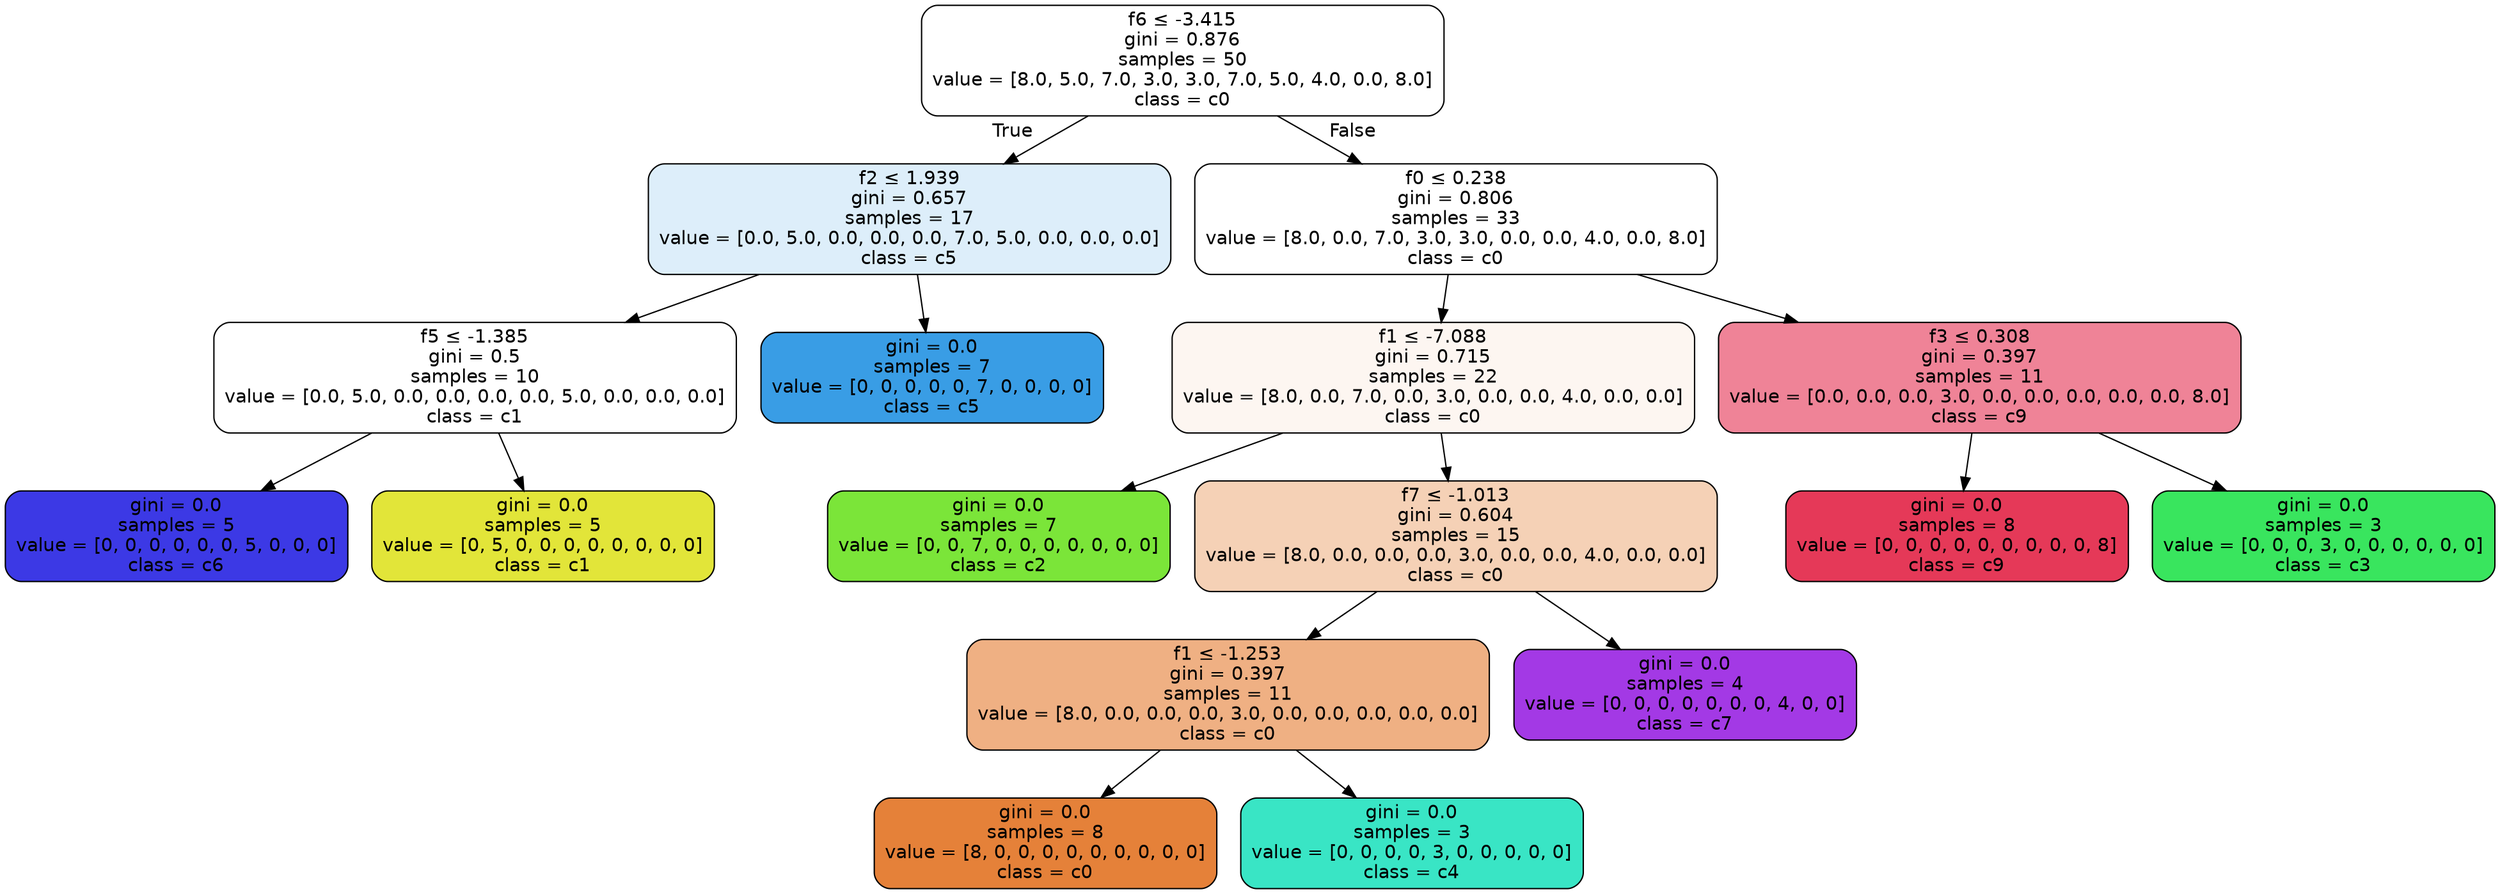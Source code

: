 digraph Tree {
node [shape=box, style="filled, rounded", color="black", fontname=helvetica] ;
edge [fontname=helvetica] ;
0 [label=<f6 &le; -3.415<br/>gini = 0.876<br/>samples = 50<br/>value = [8.0, 5.0, 7.0, 3.0, 3.0, 7.0, 5.0, 4.0, 0.0, 8.0]<br/>class = c0>, fillcolor="#e5813900"] ;
1 [label=<f2 &le; 1.939<br/>gini = 0.657<br/>samples = 17<br/>value = [0.0, 5.0, 0.0, 0.0, 0.0, 7.0, 5.0, 0.0, 0.0, 0.0]<br/>class = c5>, fillcolor="#399de52b"] ;
0 -> 1 [labeldistance=2.5, labelangle=45, headlabel="True"] ;
2 [label=<f5 &le; -1.385<br/>gini = 0.5<br/>samples = 10<br/>value = [0.0, 5.0, 0.0, 0.0, 0.0, 0.0, 5.0, 0.0, 0.0, 0.0]<br/>class = c1>, fillcolor="#e2e53900"] ;
1 -> 2 ;
3 [label=<gini = 0.0<br/>samples = 5<br/>value = [0, 0, 0, 0, 0, 0, 5, 0, 0, 0]<br/>class = c6>, fillcolor="#3c39e5ff"] ;
2 -> 3 ;
6 [label=<gini = 0.0<br/>samples = 5<br/>value = [0, 5, 0, 0, 0, 0, 0, 0, 0, 0]<br/>class = c1>, fillcolor="#e2e539ff"] ;
2 -> 6 ;
7 [label=<gini = 0.0<br/>samples = 7<br/>value = [0, 0, 0, 0, 0, 7, 0, 0, 0, 0]<br/>class = c5>, fillcolor="#399de5ff"] ;
1 -> 7 ;
8 [label=<f0 &le; 0.238<br/>gini = 0.806<br/>samples = 33<br/>value = [8.0, 0.0, 7.0, 3.0, 3.0, 0.0, 0.0, 4.0, 0.0, 8.0]<br/>class = c0>, fillcolor="#e5813900"] ;
0 -> 8 [labeldistance=2.5, labelangle=-45, headlabel="False"] ;
9 [label=<f1 &le; -7.088<br/>gini = 0.715<br/>samples = 22<br/>value = [8.0, 0.0, 7.0, 0.0, 3.0, 0.0, 0.0, 4.0, 0.0, 0.0]<br/>class = c0>, fillcolor="#e5813911"] ;
8 -> 9 ;
10 [label=<gini = 0.0<br/>samples = 7<br/>value = [0, 0, 7, 0, 0, 0, 0, 0, 0, 0]<br/>class = c2>, fillcolor="#7be539ff"] ;
9 -> 10 ;
11 [label=<f7 &le; -1.013<br/>gini = 0.604<br/>samples = 15<br/>value = [8.0, 0.0, 0.0, 0.0, 3.0, 0.0, 0.0, 4.0, 0.0, 0.0]<br/>class = c0>, fillcolor="#e581395d"] ;
9 -> 11 ;
12 [label=<f1 &le; -1.253<br/>gini = 0.397<br/>samples = 11<br/>value = [8.0, 0.0, 0.0, 0.0, 3.0, 0.0, 0.0, 0.0, 0.0, 0.0]<br/>class = c0>, fillcolor="#e581399f"] ;
11 -> 12 ;
13 [label=<gini = 0.0<br/>samples = 8<br/>value = [8, 0, 0, 0, 0, 0, 0, 0, 0, 0]<br/>class = c0>, fillcolor="#e58139ff"] ;
12 -> 13 ;
14 [label=<gini = 0.0<br/>samples = 3<br/>value = [0, 0, 0, 0, 3, 0, 0, 0, 0, 0]<br/>class = c4>, fillcolor="#39e5c5ff"] ;
12 -> 14 ;
15 [label=<gini = 0.0<br/>samples = 4<br/>value = [0, 0, 0, 0, 0, 0, 0, 4, 0, 0]<br/>class = c7>, fillcolor="#a339e5ff"] ;
11 -> 15 ;
16 [label=<f3 &le; 0.308<br/>gini = 0.397<br/>samples = 11<br/>value = [0.0, 0.0, 0.0, 3.0, 0.0, 0.0, 0.0, 0.0, 0.0, 8.0]<br/>class = c9>, fillcolor="#e539589f"] ;
8 -> 16 ;
17 [label=<gini = 0.0<br/>samples = 8<br/>value = [0, 0, 0, 0, 0, 0, 0, 0, 0, 8]<br/>class = c9>, fillcolor="#e53958ff"] ;
16 -> 17 ;
18 [label=<gini = 0.0<br/>samples = 3<br/>value = [0, 0, 0, 3, 0, 0, 0, 0, 0, 0]<br/>class = c3>, fillcolor="#39e55eff"] ;
16 -> 18 ;
}
